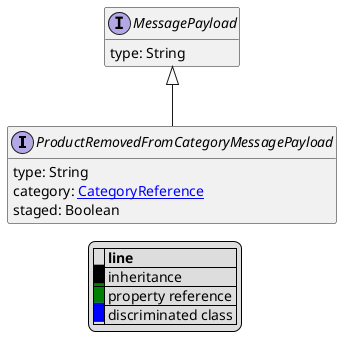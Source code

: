 @startuml

hide empty fields
hide empty methods
legend
|= |= line |
|<back:black>   </back>| inheritance |
|<back:green>   </back>| property reference |
|<back:blue>   </back>| discriminated class |
endlegend
interface ProductRemovedFromCategoryMessagePayload [[ProductRemovedFromCategoryMessagePayload.svg]] extends MessagePayload {
    type: String
    category: [[CategoryReference.svg CategoryReference]]
    staged: Boolean
}
interface MessagePayload [[MessagePayload.svg]]  {
    type: String
}





@enduml
